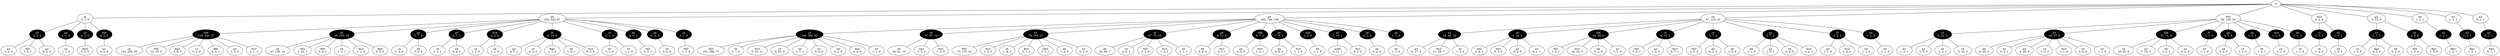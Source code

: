 graph ChessOpenings {
	1 [label = "f4
3, 7, 6"]; 
	2 [label = "d5
2, 2, 6", style = filled, fillcolor = black, fontcolor = white]; 
	3 [label = "b3
1, 2, 3"]; 
	4 [label = "d4
232, 543, 87"]; 
	5 [label = "Nf6
154, 342, 57", style = filled, fillcolor = black, fontcolor = white]; 
	6 [label = "c4
133, 290, 50"]; 
	7 [label = "e4
345, 746, 149"]; 
	8 [label = "c5
166, 360, 92", style = filled, fillcolor = black, fontcolor = white]; 
	9 [label = "Nf3
151, 296, 77"]; 
	10 [label = "d5
55, 163, 19", style = filled, fillcolor = black, fontcolor = white]; 
	11 [label = "c4
47, 130, 16"]; 
	12 [label = "e6
37, 67, 10", style = filled, fillcolor = black, fontcolor = white]; 
	13 [label = "d4
35, 61, 10"]; 
	14 [label = "e5
79, 199, 27", style = filled, fillcolor = black, fontcolor = white]; 
	15 [label = "Nf3
73, 175, 23"]; 
	16 [label = "c4
57, 124, 25"]; 
	17 [label = "e5
18, 49, 10", style = filled, fillcolor = black, fontcolor = white]; 
	18 [label = "g3
6, 17, 3"]; 
	19 [label = "f4
1, 7, 0"]; 
	20 [label = "Nf3
60, 156, 23"]; 
	21 [label = "c5
9, 22, 5", style = filled, fillcolor = black, fontcolor = white]; 
	22 [label = "b3
1, 2, 1"]; 
	23 [label = "c6
37, 75, 10", style = filled, fillcolor = black, fontcolor = white]; 
	24 [label = "d4
29, 60, 7"]; 
	25 [label = "d5
16, 57, 9", style = filled, fillcolor = black, fontcolor = white]; 
	26 [label = "d4
9, 25, 2"]; 
	27 [label = "c4
2, 9, 1"]; 
	28 [label = "Nf6
27, 71, 8", style = filled, fillcolor = black, fontcolor = white]; 
	29 [label = "c4
18, 52, 4"]; 
	30 [label = "g6
5, 7, 4", style = filled, fillcolor = black, fontcolor = white]; 
	31 [label = "c4
2, 3, 0"]; 
	32 [label = "Nc3
2, 3, 3"]; 
	33 [label = "c5
1, 3, 2", style = filled, fillcolor = black, fontcolor = white]; 
	34 [label = "f4
1, 3, 2"]; 
	35 [label = "Nc3
1, 3, 0"]; 
	36 [label = "e6
5, 7, 2", style = filled, fillcolor = black, fontcolor = white]; 
	37 [label = "c4
2, 3, 1"]; 
	38 [label = "Nf3
12, 33, 3"]; 
	39 [label = "Nf3
3, 22, 1"]; 
	40 [label = "Qe2
1, 3, 0"]; 
	41 [label = "f4
1, 8, 1"]; 
	42 [label = "Nc3
5, 16, 11"]; 
	43 [label = "Nf3
1, 0, 1"]; 
	44 [label = "c3
6, 23, 3"]; 
	45 [label = "g3
0, 0, 2"]; 
	46 [label = "g3
7, 14, 3"]; 
	47 [label = "e6
1, 14, 2", style = filled, fillcolor = black, fontcolor = white]; 
	48 [label = "Nf3
1, 6, 1"]; 
	49 [label = "e4
3, 4, 4"]; 
	50 [label = "g3
1, 5, 0"]; 
	51 [label = "g3
3, 15, 0"]; 
	52 [label = "e5
1, 7, 0", style = filled, fillcolor = black, fontcolor = white]; 
	53 [label = "c4
1, 3, 0"]; 
	54 [label = "Bg5
2, 9, 2"]; 
	55 [label = "b3
0, 3, 1"]; 
	56 [label = "g3
4, 20, 4"]; 
	57 [label = "Nf3
3, 3, 0"]; 
	58 [label = "d5
2, 8, 0", style = filled, fillcolor = black, fontcolor = white]; 
	59 [label = "Nf3
1, 3, 0"]; 
	60 [label = "Nf6
18, 29, 6", style = filled, fillcolor = black, fontcolor = white]; 
	61 [label = "Nf3
1, 4, 1"]; 
	62 [label = "e4
2, 5, 1"]; 
	63 [label = "g6
9, 11, 5", style = filled, fillcolor = black, fontcolor = white]; 
	64 [label = "d4
9, 8, 4"]; 
	65 [label = "Nc3
16, 22, 5"]; 
	66 [label = "Nc3
11, 29, 7"]; 
	67 [label = "d4
2, 7, 1"]; 
	68 [label = "Nf6
6, 7, 1", style = filled, fillcolor = black, fontcolor = white]; 
	69 [label = "e5
5, 5, 0"]; 
	70 [label = "Nc3
1, 3, 0"]; 
	71 [label = "b4
1, 2, 1"]; 
	72 [label = "e5
1, 2, 1", style = filled, fillcolor = black, fontcolor = white]; 
	73 [label = "Bb2
1, 2, 1"]; 
	74 [label = "c5
8, 15, 2", style = filled, fillcolor = black, fontcolor = white]; 
	75 [label = "Nf3
3, 6, 1"]; 
	76 [label = "c3
0, 2, 0"]; 
	77 [label = "c6
3, 7, 2", style = filled, fillcolor = black, fontcolor = white]; 
	78 [label = "Nf3
2, 0, 2"]; 
	79 [label = "d6
7, 9, 3", style = filled, fillcolor = black, fontcolor = white]; 
	80 [label = "d4
6, 8, 3"]; 
	81 [label = "g3
1, 2, 0"]; 
	82 [label = "Nc3
4, 7, 1"]; 
	83 [label = "d4
0, 2, 0"]; 
	84 [label = "Nc6
2, 2, 0", style = filled, fillcolor = black, fontcolor = white]; 
	85 [label = "c4
1, 1, 0"]; 
	86 [label = "Bf4
4, 5, 1"]; 
	87 [label = "Bc4
3, 7, 2"]; 
	88 [label = "e4
3, 4, 1"]; 
	89 [label = "Nc3
1, 2, 1"]; 
	90 [label = "Nc6
1, 2, 0", style = filled, fillcolor = black, fontcolor = white]; 
	91 [label = "d4
1, 1, 0"]; 
	92 [label = "f5
6, 14, 4", style = filled, fillcolor = black, fontcolor = white]; 
	93 [label = "g3
4, 7, 1"]; 
	94 [label = "Nc3
0, 3, 1"]; 
	95 [label = "d5
1, 0, 1", style = filled, fillcolor = black, fontcolor = white]; 
	96 [label = "e4
1, 0, 1"]; 
	97 [label = "c4
5, 10, 3"]; 
	98 [label = "h3
0, 4, 0"]; 
	99 [label = "Bf4
3, 6, 1"]; 
	100 [label = "Bg2
1, 5, 0"]; 
	101 [label = "d4
2, 3, 1"]; 
	102 [label = "d5
2, 13, 1", style = filled, fillcolor = black, fontcolor = white]; 
	103 [label = "exd5
2, 11, 1"]; 
	104 [label = "d3
2, 1, 1"]; 
	105 [label = "g6
5, 7, 2", style = filled, fillcolor = black, fontcolor = white]; 
	106 [label = "d4
1, 1, 0"]; 
	107 [label = "c4
1, 5, 2"]; 
	108 [label = "c4
0, 4, 0"]; 
	109 [label = "b3
1, 3, 1"]; 
	110 [label = "d5
1, 3, 1", style = filled, fillcolor = black, fontcolor = white]; 
	111 [label = "Bb2
1, 3, 1"]; 
	112 [label = "g3
1, 0, 1"]; 
	114 [label = "Nc3
1, 1, 0"]; 
	115 [label = "g3
1, 2, 0"]; 
	116 [label = "Qh5
0, 1, 1"]; 
	117 [label = "Bg5
1, 1, 2"]; 
	118 [label = "f5
1, 1, 0", style = filled, fillcolor = black, fontcolor = white]; 
	119 [label = "d3
1, 1, 0"]; 
	120 [label = "d3
0, 1, 1"]; 
	121 [label = "g6
0, 1, 1", style = filled, fillcolor = black, fontcolor = white]; 
	122 [label = "Nd2
0, 1, 1"]; 
	123 [label = "d3
1, 3, 0"]; 
	124 [label = "d5
1, 0, 1"]; 
	125 [label = "d4
1, 3, 0"]; 
	126 [label = "Nc3
1, 2, 1"]; 
	127 [label = "e4
1, 2, 1"]; 
	128 [label = "a3
0, 2, 0"]; 
	129 [label = "c5
2, 2, 0", style = filled, fillcolor = black, fontcolor = white]; 
	130 [label = "d5
1, 1, 0"]; 
	131 [label = "e4
1, 1, 0"]; 
	132 [label = "d6
2, 3, 1", style = filled, fillcolor = black, fontcolor = white]; 
	133 [label = "Nf3
2, 3, 1"]; 
	134 [label = "d4
0, 2, 0"]; 
	135 [label = "Nc3
1, 1, 0"]; 
	136 [label = "b6
0, 2, 0", style = filled, fillcolor = black, fontcolor = white]; 
	137 [label = "d4
0, 2, 0"]; 
	138 [label = "e4
0, 4, 0"]; 
	139 [label = "g6
1, 1, 0", style = filled, fillcolor = black, fontcolor = white]; 
	140 [label = "e4
1, 1, 0"]; 
	141 [label = "Bg2
0, 2, 0"]; 
	142 [label = "Nc3
1, 1, 0"]; 
	143 [label = "Nc3
0, 5, 0"]; 
	144 [label = "f5
3, 2, 1", style = filled, fillcolor = black, fontcolor = white]; 
	145 [label = "g3
1, 1, 0"]; 
	146 [label = "e5
0, 2, 0", style = filled, fillcolor = black, fontcolor = white]; 
	147 [label = "fxe5
0, 2, 0"]; 
	148 [label = "b4
0, 2, 0"]; 
	149 [label = "g6
4, 3, 0", style = filled, fillcolor = black, fontcolor = white]; 
	150 [label = "e4
3, 2, 0"]; 
	151 [label = "Nc3
3, 2, 1"]; 
	152 [label = "d3
0, 2, 0"]; 
	153 [label = "Nc3
1, 0, 1"]; 
	154 [label = "b6
0, 2, 0", style = filled, fillcolor = black, fontcolor = white]; 
	155 [label = "e4
0, 2, 0"]; 
	156 [label = "Ne2
0, 4, 0"]; 
	157 [label = "e4
1, 5, 0"]; 
	158 [label = "a6
1, 1, 0", style = filled, fillcolor = black, fontcolor = white]; 
	159 [label = "d4
1, 1, 0"]; 
	160 [label = "b6
1, 1, 0", style = filled, fillcolor = black, fontcolor = white]; 
	161 [label = "d4
1, 1, 0"]; 
	162 [label = "Nc3
0, 2, 0"]; 
	163 [label = "g3
0, 2, 0"]; 
	164 [label = "d4
1, 1, 0"]; 
	165 [label = "e6
1, 0, 1", style = filled, fillcolor = black, fontcolor = white]; 
	166 [label = "d4
1, 0, 1"]; 
	167 [label = "Nc6
1, 1, 0", style = filled, fillcolor = black, fontcolor = white]; 
	168 [label = "c4
1, 1, 0"]; 
	169 [label = "Nc3
2, 1, 1"]; 
	170 [label = "g3
1, 1, 0"]; 
	171 [label = "e3
0, 2, 0"]; 
	172 [label = "d6
1, 1, 0", style = filled, fillcolor = black, fontcolor = white]; 
	173 [label = "c4
1, 1, 0"]; 
	174 [label = "e3
1, 1, 0"]; 
	175 [label = "d4
0, 2, 0"]; 
	176 [label = "Bg5
0, 2, 0"]; 
	177 [label = "c6
1, 1, 0", style = filled, fillcolor = black, fontcolor = white]; 
	178 [label = "Nf3
1, 1, 0"]; 
	179 [label = "Nc3
0, 2, 0"]; 
	180 [label = "Nf6
0, 2, 0", style = filled, fillcolor = black, fontcolor = white]; 
	181 [label = "b3
0, 2, 0"]; 
	182 [label = "d3
1, 1, 0"]; 
	183 [label = "e3
1, 1, 0"]; 
	184 [label = "c4
1, 1, 0"]; 
	185 [label = "e3
0, 1, 1"]; 
	0 -- 1;
	1 -- 2;
	2 -- 3;
	0 -- 4;
	4 -- 5;
	5 -- 6;
	0 -- 7;
	7 -- 8;
	8 -- 9;
	4 -- 10;
	10 -- 11;
	7 -- 12;
	12 -- 13;
	7 -- 14;
	14 -- 15;
	0 -- 16;
	16 -- 17;
	17 -- 18;
	8 -- 19;
	0 -- 20;
	20 -- 21;
	21 -- 22;
	7 -- 23;
	23 -- 24;
	20 -- 25;
	25 -- 26;
	23 -- 27;
	20 -- 28;
	28 -- 29;
	4 -- 30;
	30 -- 31;
	0 -- 32;
	32 -- 33;
	33 -- 34;
	14 -- 35;
	4 -- 36;
	36 -- 37;
	5 -- 38;
	10 -- 39;
	12 -- 40;
	14 -- 41;
	8 -- 42;
	2 -- 43;
	8 -- 44;
	2 -- 45;
	28 -- 46;
	16 -- 47;
	47 -- 48;
	30 -- 49;
	21 -- 50;
	0 -- 51;
	51 -- 52;
	52 -- 53;
	5 -- 54;
	25 -- 55;
	25 -- 56;
	23 -- 57;
	51 -- 58;
	58 -- 59;
	16 -- 60;
	60 -- 61;
	21 -- 62;
	7 -- 63;
	63 -- 64;
	60 -- 65;
	17 -- 66;
	8 -- 67;
	7 -- 68;
	68 -- 69;
	12 -- 70;
	0 -- 71;
	71 -- 72;
	72 -- 73;
	16 -- 74;
	74 -- 75;
	5 -- 76;
	16 -- 77;
	77 -- 78;
	7 -- 79;
	79 -- 80;
	74 -- 81;
	74 -- 82;
	77 -- 83;
	4 -- 84;
	84 -- 85;
	5 -- 86;
	14 -- 87;
	36 -- 88;
	23 -- 89;
	7 -- 90;
	90 -- 91;
	4 -- 92;
	92 -- 93;
	63 -- 94;
	32 -- 95;
	95 -- 96;
	21 -- 97;
	8 -- 98;
	10 -- 99;
	58 -- 100;
	28 -- 101;
	7 -- 102;
	102 -- 103;
	23 -- 104;
	16 -- 105;
	105 -- 106;
	25 -- 107;
	92 -- 108;
	0 -- 109;
	109 -- 110;
	110 -- 111;
	105 -- 112;
	25 -- 114;
	5 -- 115;
	14 -- 116;
	92 -- 117;
	20 -- 118;
	118 -- 119;
	0 -- 120;
	120 -- 121;
	121 -- 122;
	17 -- 123;
	92 -- 124;
	14 -- 125;
	68 -- 126;
	10 -- 127;
	25 -- 128;
	4 -- 129;
	129 -- 130;
	84 -- 131;
	4 -- 132;
	132 -- 133;
	60 -- 134;
	79 -- 135;
	7 -- 136;
	136 -- 137;
	105 -- 138;
	1 -- 139;
	139 -- 140;
	52 -- 141;
	10 -- 142;
	47 -- 143;
	16 -- 144;
	144 -- 145;
	1 -- 146;
	146 -- 147;
	8 -- 148;
	20 -- 149;
	149 -- 150;
	105 -- 151;
	14 -- 152;
	144 -- 153;
	4 -- 154;
	154 -- 155;
	8 -- 156;
	77 -- 157;
	7 -- 158;
	158 -- 159;
	16 -- 160;
	160 -- 161;
	102 -- 162;
	47 -- 163;
	144 -- 164;
	20 -- 165;
	165 -- 166;
	20 -- 167;
	167 -- 168;
	5 -- 169;
	60 -- 170;
	28 -- 171;
	20 -- 172;
	172 -- 173;
	129 -- 174;
	52 -- 175;
	10 -- 176;
	4 -- 177;
	177 -- 178;
	92 -- 179;
	1 -- 180;
	180 -- 181;
	8 -- 182;
	25 -- 183;
	149 -- 184;
	47 -- 185;
}